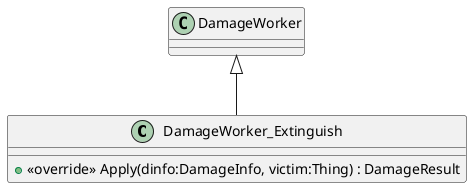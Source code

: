 @startuml
class DamageWorker_Extinguish {
    + <<override>> Apply(dinfo:DamageInfo, victim:Thing) : DamageResult
}
DamageWorker <|-- DamageWorker_Extinguish
@enduml
